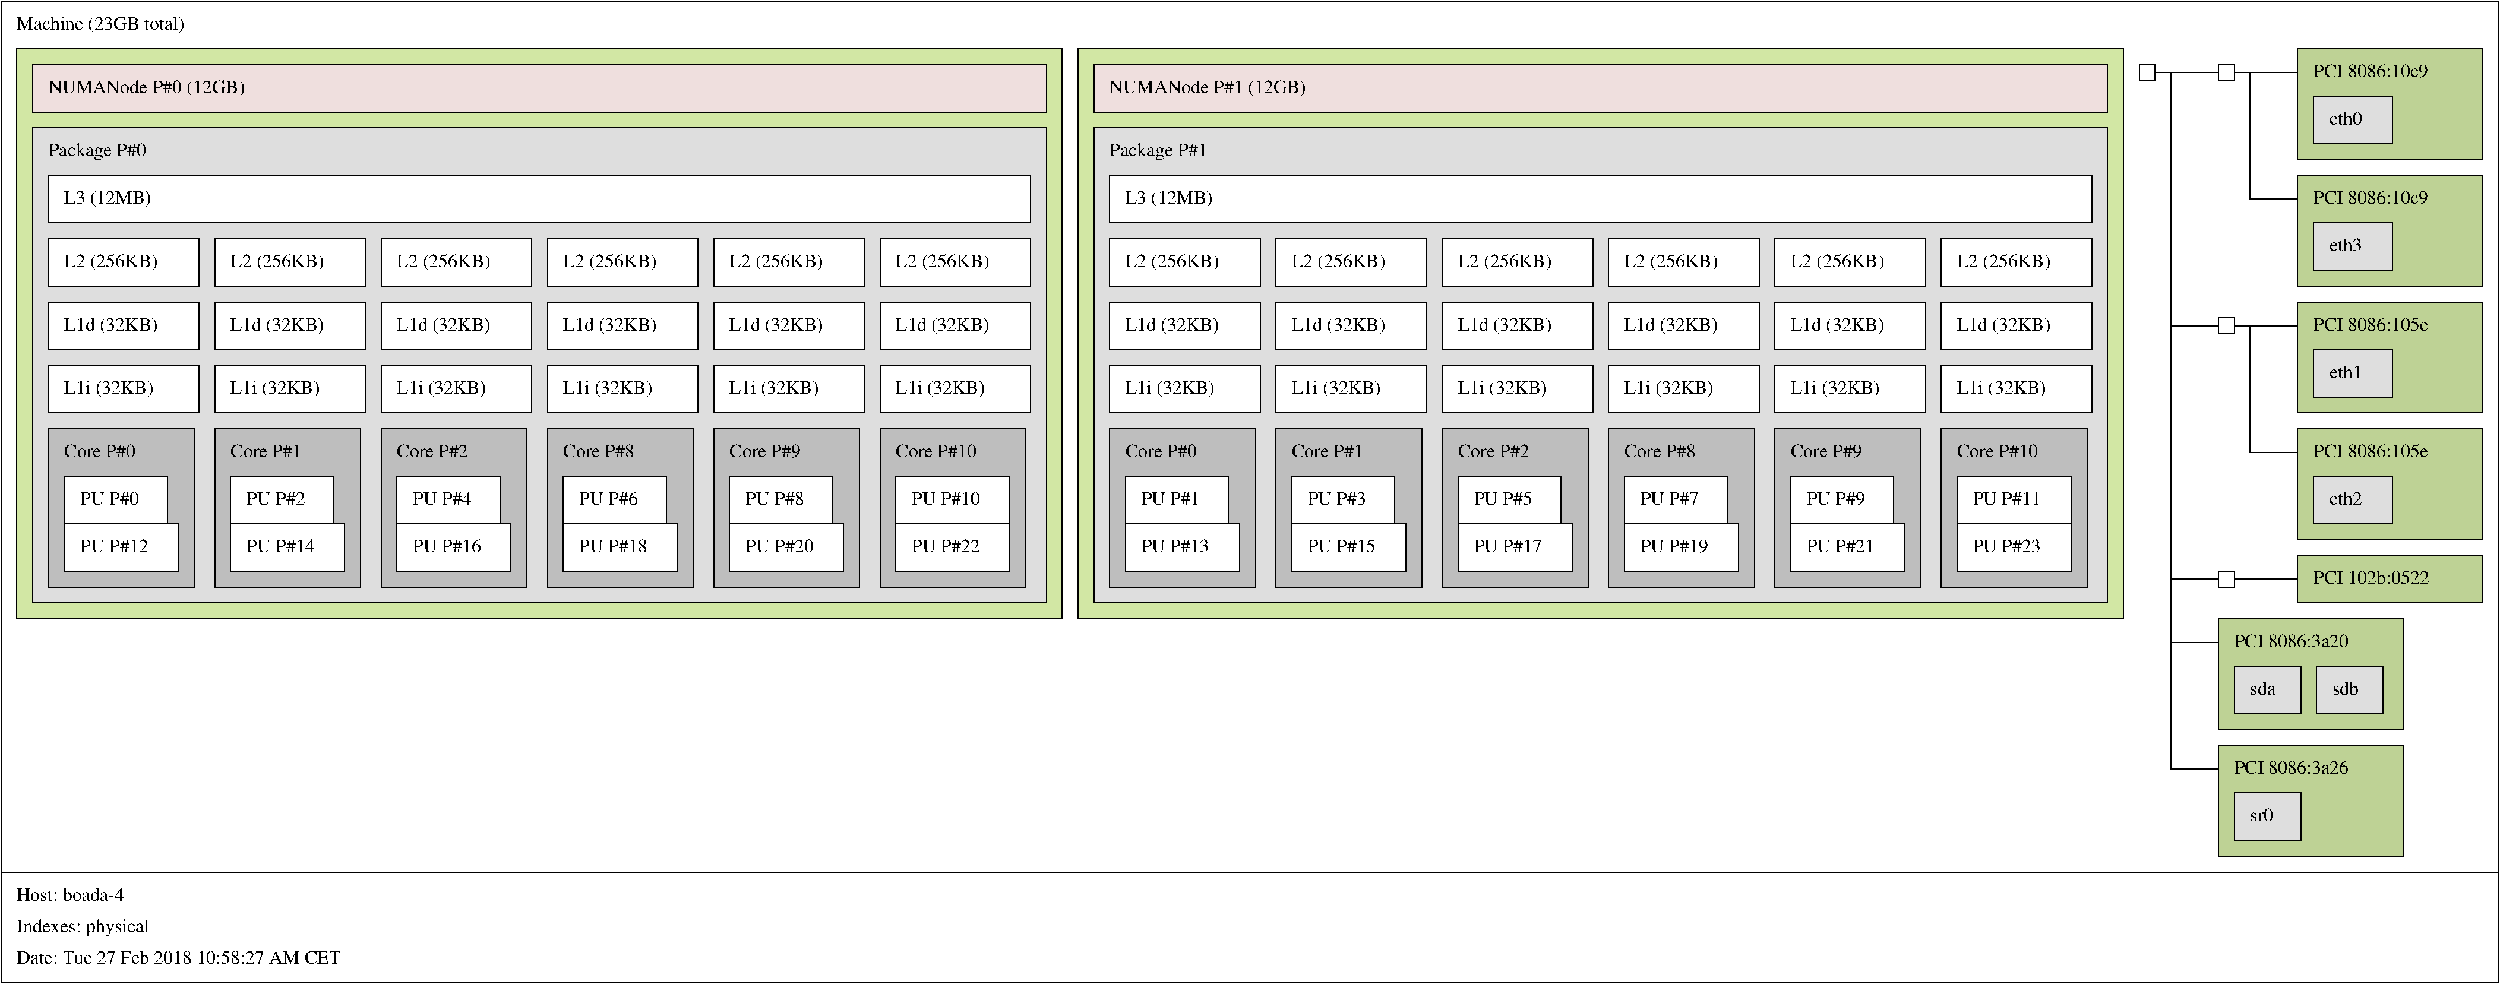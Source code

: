 #FIG 3.2  Produced by hwloc's lstopo
Landscape
Center
Inches
letter
100.00
Single
-2
1200 2
0 32 #d2e7a4
0 33 #dedede
0 34 #efdfde
0 35 #bebebe
0 36 #00ff00
0 37 #ff0000
0 38 #e7ffb5
0 39 #bed295
2 2 0 1 0 7 100 -1 20 0.0 0 0 -1 0 0 5
	 0 0 31540 0 31540 11000 0 11000 0 0
4 0 0 99 -1 0 16 0.0 4 160 3200 200 360 Machine (23GB total)\001
2 2 0 1 0 32 99 -1 20 0.0 0 0 -1 0 0 5
	 200 600 13400 600 13400 7800 200 7800 200 600
2 2 0 1 0 34 98 -1 20 0.0 0 0 -1 0 0 5
	 400 800 13200 800 13200 1400 400 1400 400 800
4 0 0 97 -1 0 16 0.0 4 160 3040 600 1160 NUMANode P#0 (12GB)\001
2 2 0 1 0 33 98 -1 20 0.0 0 0 -1 0 0 5
	 400 1600 13200 1600 13200 7600 400 7600 400 1600
4 0 0 97 -1 0 16 0.0 4 160 1760 600 1960 Package P#0\001
2 2 0 1 0 7 97 -1 20 0.0 0 0 -1 0 0 5
	 600 2200 13000 2200 13000 2800 600 2800 600 2200
4 0 0 96 -1 0 16 0.0 4 160 1440 800 2560 L3 (12MB)\001
2 2 0 1 0 7 96 -1 20 0.0 0 0 -1 0 0 5
	 600 3000 2500 3000 2500 3600 600 3600 600 3000
4 0 0 95 -1 0 16 0.0 4 160 1600 800 3360 L2 (256KB)\001
2 2 0 1 0 7 95 -1 20 0.0 0 0 -1 0 0 5
	 600 3800 2500 3800 2500 4400 600 4400 600 3800
4 0 0 94 -1 0 16 0.0 4 160 1600 800 4160 L1d (32KB)\001
2 2 0 1 0 7 94 -1 20 0.0 0 0 -1 0 0 5
	 600 4600 2500 4600 2500 5200 600 5200 600 4600
4 0 0 93 -1 0 16 0.0 4 160 1600 800 4960 L1i (32KB)\001
2 2 0 1 0 35 93 -1 20 0.0 0 0 -1 0 0 5
	 600 5400 2440 5400 2440 7400 600 7400 600 5400
4 0 0 92 -1 0 16 0.0 4 160 1280 800 5760 Core P#0\001
2 2 0 1 0 7 92 -1 20 0.0 0 0 -1 0 0 5
	 800 6000 2100 6000 2100 6600 800 6600 800 6000
4 0 0 91 -1 0 16 0.0 4 160 960 1000 6360 PU P#0\001
2 2 0 1 0 7 92 -1 20 0.0 0 0 -1 0 0 5
	 800 6600 2240 6600 2240 7200 800 7200 800 6600
4 0 0 91 -1 0 16 0.0 4 160 1120 1000 6960 PU P#12\001
2 2 0 1 0 7 96 -1 20 0.0 0 0 -1 0 0 5
	 2700 3000 4600 3000 4600 3600 2700 3600 2700 3000
4 0 0 95 -1 0 16 0.0 4 160 1600 2900 3360 L2 (256KB)\001
2 2 0 1 0 7 95 -1 20 0.0 0 0 -1 0 0 5
	 2700 3800 4600 3800 4600 4400 2700 4400 2700 3800
4 0 0 94 -1 0 16 0.0 4 160 1600 2900 4160 L1d (32KB)\001
2 2 0 1 0 7 94 -1 20 0.0 0 0 -1 0 0 5
	 2700 4600 4600 4600 4600 5200 2700 5200 2700 4600
4 0 0 93 -1 0 16 0.0 4 160 1600 2900 4960 L1i (32KB)\001
2 2 0 1 0 35 93 -1 20 0.0 0 0 -1 0 0 5
	 2700 5400 4540 5400 4540 7400 2700 7400 2700 5400
4 0 0 92 -1 0 16 0.0 4 160 1280 2900 5760 Core P#1\001
2 2 0 1 0 7 92 -1 20 0.0 0 0 -1 0 0 5
	 2900 6000 4200 6000 4200 6600 2900 6600 2900 6000
4 0 0 91 -1 0 16 0.0 4 160 960 3100 6360 PU P#2\001
2 2 0 1 0 7 92 -1 20 0.0 0 0 -1 0 0 5
	 2900 6600 4340 6600 4340 7200 2900 7200 2900 6600
4 0 0 91 -1 0 16 0.0 4 160 1120 3100 6960 PU P#14\001
2 2 0 1 0 7 96 -1 20 0.0 0 0 -1 0 0 5
	 4800 3000 6700 3000 6700 3600 4800 3600 4800 3000
4 0 0 95 -1 0 16 0.0 4 160 1600 5000 3360 L2 (256KB)\001
2 2 0 1 0 7 95 -1 20 0.0 0 0 -1 0 0 5
	 4800 3800 6700 3800 6700 4400 4800 4400 4800 3800
4 0 0 94 -1 0 16 0.0 4 160 1600 5000 4160 L1d (32KB)\001
2 2 0 1 0 7 94 -1 20 0.0 0 0 -1 0 0 5
	 4800 4600 6700 4600 6700 5200 4800 5200 4800 4600
4 0 0 93 -1 0 16 0.0 4 160 1600 5000 4960 L1i (32KB)\001
2 2 0 1 0 35 93 -1 20 0.0 0 0 -1 0 0 5
	 4800 5400 6640 5400 6640 7400 4800 7400 4800 5400
4 0 0 92 -1 0 16 0.0 4 160 1280 5000 5760 Core P#2\001
2 2 0 1 0 7 92 -1 20 0.0 0 0 -1 0 0 5
	 5000 6000 6300 6000 6300 6600 5000 6600 5000 6000
4 0 0 91 -1 0 16 0.0 4 160 960 5200 6360 PU P#4\001
2 2 0 1 0 7 92 -1 20 0.0 0 0 -1 0 0 5
	 5000 6600 6440 6600 6440 7200 5000 7200 5000 6600
4 0 0 91 -1 0 16 0.0 4 160 1120 5200 6960 PU P#16\001
2 2 0 1 0 7 96 -1 20 0.0 0 0 -1 0 0 5
	 6900 3000 8800 3000 8800 3600 6900 3600 6900 3000
4 0 0 95 -1 0 16 0.0 4 160 1600 7100 3360 L2 (256KB)\001
2 2 0 1 0 7 95 -1 20 0.0 0 0 -1 0 0 5
	 6900 3800 8800 3800 8800 4400 6900 4400 6900 3800
4 0 0 94 -1 0 16 0.0 4 160 1600 7100 4160 L1d (32KB)\001
2 2 0 1 0 7 94 -1 20 0.0 0 0 -1 0 0 5
	 6900 4600 8800 4600 8800 5200 6900 5200 6900 4600
4 0 0 93 -1 0 16 0.0 4 160 1600 7100 4960 L1i (32KB)\001
2 2 0 1 0 35 93 -1 20 0.0 0 0 -1 0 0 5
	 6900 5400 8740 5400 8740 7400 6900 7400 6900 5400
4 0 0 92 -1 0 16 0.0 4 160 1280 7100 5760 Core P#8\001
2 2 0 1 0 7 92 -1 20 0.0 0 0 -1 0 0 5
	 7100 6000 8400 6000 8400 6600 7100 6600 7100 6000
4 0 0 91 -1 0 16 0.0 4 160 960 7300 6360 PU P#6\001
2 2 0 1 0 7 92 -1 20 0.0 0 0 -1 0 0 5
	 7100 6600 8540 6600 8540 7200 7100 7200 7100 6600
4 0 0 91 -1 0 16 0.0 4 160 1120 7300 6960 PU P#18\001
2 2 0 1 0 7 96 -1 20 0.0 0 0 -1 0 0 5
	 9000 3000 10900 3000 10900 3600 9000 3600 9000 3000
4 0 0 95 -1 0 16 0.0 4 160 1600 9200 3360 L2 (256KB)\001
2 2 0 1 0 7 95 -1 20 0.0 0 0 -1 0 0 5
	 9000 3800 10900 3800 10900 4400 9000 4400 9000 3800
4 0 0 94 -1 0 16 0.0 4 160 1600 9200 4160 L1d (32KB)\001
2 2 0 1 0 7 94 -1 20 0.0 0 0 -1 0 0 5
	 9000 4600 10900 4600 10900 5200 9000 5200 9000 4600
4 0 0 93 -1 0 16 0.0 4 160 1600 9200 4960 L1i (32KB)\001
2 2 0 1 0 35 93 -1 20 0.0 0 0 -1 0 0 5
	 9000 5400 10840 5400 10840 7400 9000 7400 9000 5400
4 0 0 92 -1 0 16 0.0 4 160 1280 9200 5760 Core P#9\001
2 2 0 1 0 7 92 -1 20 0.0 0 0 -1 0 0 5
	 9200 6000 10500 6000 10500 6600 9200 6600 9200 6000
4 0 0 91 -1 0 16 0.0 4 160 960 9400 6360 PU P#8\001
2 2 0 1 0 7 92 -1 20 0.0 0 0 -1 0 0 5
	 9200 6600 10640 6600 10640 7200 9200 7200 9200 6600
4 0 0 91 -1 0 16 0.0 4 160 1120 9400 6960 PU P#20\001
2 2 0 1 0 7 96 -1 20 0.0 0 0 -1 0 0 5
	 11100 3000 13000 3000 13000 3600 11100 3600 11100 3000
4 0 0 95 -1 0 16 0.0 4 160 1600 11300 3360 L2 (256KB)\001
2 2 0 1 0 7 95 -1 20 0.0 0 0 -1 0 0 5
	 11100 3800 13000 3800 13000 4400 11100 4400 11100 3800
4 0 0 94 -1 0 16 0.0 4 160 1600 11300 4160 L1d (32KB)\001
2 2 0 1 0 7 94 -1 20 0.0 0 0 -1 0 0 5
	 11100 4600 13000 4600 13000 5200 11100 5200 11100 4600
4 0 0 93 -1 0 16 0.0 4 160 1600 11300 4960 L1i (32KB)\001
2 2 0 1 0 35 93 -1 20 0.0 0 0 -1 0 0 5
	 11100 5400 12940 5400 12940 7400 11100 7400 11100 5400
4 0 0 92 -1 0 16 0.0 4 160 1440 11300 5760 Core P#10\001
2 2 0 1 0 7 92 -1 20 0.0 0 0 -1 0 0 5
	 11300 6000 12740 6000 12740 6600 11300 6600 11300 6000
4 0 0 91 -1 0 16 0.0 4 160 1120 11500 6360 PU P#10\001
2 2 0 1 0 7 92 -1 20 0.0 0 0 -1 0 0 5
	 11300 6600 12740 6600 12740 7200 11300 7200 11300 6600
4 0 0 91 -1 0 16 0.0 4 160 1120 11500 6960 PU P#22\001
2 2 0 1 0 32 99 -1 20 0.0 0 0 -1 0 0 5
	 13600 600 26800 600 26800 7800 13600 7800 13600 600
2 2 0 1 0 34 98 -1 20 0.0 0 0 -1 0 0 5
	 13800 800 26600 800 26600 1400 13800 1400 13800 800
4 0 0 97 -1 0 16 0.0 4 160 3040 14000 1160 NUMANode P#1 (12GB)\001
2 2 0 1 0 33 98 -1 20 0.0 0 0 -1 0 0 5
	 13800 1600 26600 1600 26600 7600 13800 7600 13800 1600
4 0 0 97 -1 0 16 0.0 4 160 1760 14000 1960 Package P#1\001
2 2 0 1 0 7 97 -1 20 0.0 0 0 -1 0 0 5
	 14000 2200 26400 2200 26400 2800 14000 2800 14000 2200
4 0 0 96 -1 0 16 0.0 4 160 1440 14200 2560 L3 (12MB)\001
2 2 0 1 0 7 96 -1 20 0.0 0 0 -1 0 0 5
	 14000 3000 15900 3000 15900 3600 14000 3600 14000 3000
4 0 0 95 -1 0 16 0.0 4 160 1600 14200 3360 L2 (256KB)\001
2 2 0 1 0 7 95 -1 20 0.0 0 0 -1 0 0 5
	 14000 3800 15900 3800 15900 4400 14000 4400 14000 3800
4 0 0 94 -1 0 16 0.0 4 160 1600 14200 4160 L1d (32KB)\001
2 2 0 1 0 7 94 -1 20 0.0 0 0 -1 0 0 5
	 14000 4600 15900 4600 15900 5200 14000 5200 14000 4600
4 0 0 93 -1 0 16 0.0 4 160 1600 14200 4960 L1i (32KB)\001
2 2 0 1 0 35 93 -1 20 0.0 0 0 -1 0 0 5
	 14000 5400 15840 5400 15840 7400 14000 7400 14000 5400
4 0 0 92 -1 0 16 0.0 4 160 1280 14200 5760 Core P#0\001
2 2 0 1 0 7 92 -1 20 0.0 0 0 -1 0 0 5
	 14200 6000 15500 6000 15500 6600 14200 6600 14200 6000
4 0 0 91 -1 0 16 0.0 4 160 960 14400 6360 PU P#1\001
2 2 0 1 0 7 92 -1 20 0.0 0 0 -1 0 0 5
	 14200 6600 15640 6600 15640 7200 14200 7200 14200 6600
4 0 0 91 -1 0 16 0.0 4 160 1120 14400 6960 PU P#13\001
2 2 0 1 0 7 96 -1 20 0.0 0 0 -1 0 0 5
	 16100 3000 18000 3000 18000 3600 16100 3600 16100 3000
4 0 0 95 -1 0 16 0.0 4 160 1600 16300 3360 L2 (256KB)\001
2 2 0 1 0 7 95 -1 20 0.0 0 0 -1 0 0 5
	 16100 3800 18000 3800 18000 4400 16100 4400 16100 3800
4 0 0 94 -1 0 16 0.0 4 160 1600 16300 4160 L1d (32KB)\001
2 2 0 1 0 7 94 -1 20 0.0 0 0 -1 0 0 5
	 16100 4600 18000 4600 18000 5200 16100 5200 16100 4600
4 0 0 93 -1 0 16 0.0 4 160 1600 16300 4960 L1i (32KB)\001
2 2 0 1 0 35 93 -1 20 0.0 0 0 -1 0 0 5
	 16100 5400 17940 5400 17940 7400 16100 7400 16100 5400
4 0 0 92 -1 0 16 0.0 4 160 1280 16300 5760 Core P#1\001
2 2 0 1 0 7 92 -1 20 0.0 0 0 -1 0 0 5
	 16300 6000 17600 6000 17600 6600 16300 6600 16300 6000
4 0 0 91 -1 0 16 0.0 4 160 960 16500 6360 PU P#3\001
2 2 0 1 0 7 92 -1 20 0.0 0 0 -1 0 0 5
	 16300 6600 17740 6600 17740 7200 16300 7200 16300 6600
4 0 0 91 -1 0 16 0.0 4 160 1120 16500 6960 PU P#15\001
2 2 0 1 0 7 96 -1 20 0.0 0 0 -1 0 0 5
	 18200 3000 20100 3000 20100 3600 18200 3600 18200 3000
4 0 0 95 -1 0 16 0.0 4 160 1600 18400 3360 L2 (256KB)\001
2 2 0 1 0 7 95 -1 20 0.0 0 0 -1 0 0 5
	 18200 3800 20100 3800 20100 4400 18200 4400 18200 3800
4 0 0 94 -1 0 16 0.0 4 160 1600 18400 4160 L1d (32KB)\001
2 2 0 1 0 7 94 -1 20 0.0 0 0 -1 0 0 5
	 18200 4600 20100 4600 20100 5200 18200 5200 18200 4600
4 0 0 93 -1 0 16 0.0 4 160 1600 18400 4960 L1i (32KB)\001
2 2 0 1 0 35 93 -1 20 0.0 0 0 -1 0 0 5
	 18200 5400 20040 5400 20040 7400 18200 7400 18200 5400
4 0 0 92 -1 0 16 0.0 4 160 1280 18400 5760 Core P#2\001
2 2 0 1 0 7 92 -1 20 0.0 0 0 -1 0 0 5
	 18400 6000 19700 6000 19700 6600 18400 6600 18400 6000
4 0 0 91 -1 0 16 0.0 4 160 960 18600 6360 PU P#5\001
2 2 0 1 0 7 92 -1 20 0.0 0 0 -1 0 0 5
	 18400 6600 19840 6600 19840 7200 18400 7200 18400 6600
4 0 0 91 -1 0 16 0.0 4 160 1120 18600 6960 PU P#17\001
2 2 0 1 0 7 96 -1 20 0.0 0 0 -1 0 0 5
	 20300 3000 22200 3000 22200 3600 20300 3600 20300 3000
4 0 0 95 -1 0 16 0.0 4 160 1600 20500 3360 L2 (256KB)\001
2 2 0 1 0 7 95 -1 20 0.0 0 0 -1 0 0 5
	 20300 3800 22200 3800 22200 4400 20300 4400 20300 3800
4 0 0 94 -1 0 16 0.0 4 160 1600 20500 4160 L1d (32KB)\001
2 2 0 1 0 7 94 -1 20 0.0 0 0 -1 0 0 5
	 20300 4600 22200 4600 22200 5200 20300 5200 20300 4600
4 0 0 93 -1 0 16 0.0 4 160 1600 20500 4960 L1i (32KB)\001
2 2 0 1 0 35 93 -1 20 0.0 0 0 -1 0 0 5
	 20300 5400 22140 5400 22140 7400 20300 7400 20300 5400
4 0 0 92 -1 0 16 0.0 4 160 1280 20500 5760 Core P#8\001
2 2 0 1 0 7 92 -1 20 0.0 0 0 -1 0 0 5
	 20500 6000 21800 6000 21800 6600 20500 6600 20500 6000
4 0 0 91 -1 0 16 0.0 4 160 960 20700 6360 PU P#7\001
2 2 0 1 0 7 92 -1 20 0.0 0 0 -1 0 0 5
	 20500 6600 21940 6600 21940 7200 20500 7200 20500 6600
4 0 0 91 -1 0 16 0.0 4 160 1120 20700 6960 PU P#19\001
2 2 0 1 0 7 96 -1 20 0.0 0 0 -1 0 0 5
	 22400 3000 24300 3000 24300 3600 22400 3600 22400 3000
4 0 0 95 -1 0 16 0.0 4 160 1600 22600 3360 L2 (256KB)\001
2 2 0 1 0 7 95 -1 20 0.0 0 0 -1 0 0 5
	 22400 3800 24300 3800 24300 4400 22400 4400 22400 3800
4 0 0 94 -1 0 16 0.0 4 160 1600 22600 4160 L1d (32KB)\001
2 2 0 1 0 7 94 -1 20 0.0 0 0 -1 0 0 5
	 22400 4600 24300 4600 24300 5200 22400 5200 22400 4600
4 0 0 93 -1 0 16 0.0 4 160 1600 22600 4960 L1i (32KB)\001
2 2 0 1 0 35 93 -1 20 0.0 0 0 -1 0 0 5
	 22400 5400 24240 5400 24240 7400 22400 7400 22400 5400
4 0 0 92 -1 0 16 0.0 4 160 1280 22600 5760 Core P#9\001
2 2 0 1 0 7 92 -1 20 0.0 0 0 -1 0 0 5
	 22600 6000 23900 6000 23900 6600 22600 6600 22600 6000
4 0 0 91 -1 0 16 0.0 4 160 960 22800 6360 PU P#9\001
2 2 0 1 0 7 92 -1 20 0.0 0 0 -1 0 0 5
	 22600 6600 24040 6600 24040 7200 22600 7200 22600 6600
4 0 0 91 -1 0 16 0.0 4 160 1120 22800 6960 PU P#21\001
2 2 0 1 0 7 96 -1 20 0.0 0 0 -1 0 0 5
	 24500 3000 26400 3000 26400 3600 24500 3600 24500 3000
4 0 0 95 -1 0 16 0.0 4 160 1600 24700 3360 L2 (256KB)\001
2 2 0 1 0 7 95 -1 20 0.0 0 0 -1 0 0 5
	 24500 3800 26400 3800 26400 4400 24500 4400 24500 3800
4 0 0 94 -1 0 16 0.0 4 160 1600 24700 4160 L1d (32KB)\001
2 2 0 1 0 7 94 -1 20 0.0 0 0 -1 0 0 5
	 24500 4600 26400 4600 26400 5200 24500 5200 24500 4600
4 0 0 93 -1 0 16 0.0 4 160 1600 24700 4960 L1i (32KB)\001
2 2 0 1 0 35 93 -1 20 0.0 0 0 -1 0 0 5
	 24500 5400 26340 5400 26340 7400 24500 7400 24500 5400
4 0 0 92 -1 0 16 0.0 4 160 1440 24700 5760 Core P#10\001
2 2 0 1 0 7 92 -1 20 0.0 0 0 -1 0 0 5
	 24700 6000 26140 6000 26140 6600 24700 6600 24700 6000
4 0 0 91 -1 0 16 0.0 4 160 1120 24900 6360 PU P#11\001
2 2 0 1 0 7 92 -1 20 0.0 0 0 -1 0 0 5
	 24700 6600 26140 6600 26140 7200 24700 7200 24700 6600
4 0 0 91 -1 0 16 0.0 4 160 1120 24900 6960 PU P#23\001
2 2 0 1 0 7 99 -1 20 0.0 0 0 -1 0 0 5
	 27000 800 27200 800 27200 1000 27000 1000 27000 800
2 1 0 1 0 0 99 -1 -1 0.0 0 0 -1 0 0 2
	 27200 900 27400 900
2 2 0 1 0 7 98 -1 20 0.0 0 0 -1 0 0 5
	 28000 800 28200 800 28200 1000 28000 1000 28000 800
2 1 0 1 0 0 98 -1 -1 0.0 0 0 -1 0 0 2
	 28200 900 28400 900
2 2 0 1 0 39 97 -1 20 0.0 0 0 -1 0 0 5
	 29000 600 31340 600 31340 2000 29000 2000 29000 600
4 0 0 96 -1 0 16 0.0 4 160 2080 29200 960 PCI 8086:10c9\001
2 2 0 1 0 33 96 -1 20 0.0 0 0 -1 0 0 5
	 29200 1200 30200 1200 30200 1800 29200 1800 29200 1200
4 0 0 95 -1 0 16 0.0 4 160 640 29400 1560 eth0\001
2 1 0 1 0 0 98 -1 -1 0.0 0 0 -1 0 0 2
	 28400 900 29000 900
2 2 0 1 0 39 97 -1 20 0.0 0 0 -1 0 0 5
	 29000 2200 31340 2200 31340 3600 29000 3600 29000 2200
4 0 0 96 -1 0 16 0.0 4 160 2080 29200 2560 PCI 8086:10c9\001
2 2 0 1 0 33 96 -1 20 0.0 0 0 -1 0 0 5
	 29200 2800 30200 2800 30200 3400 29200 3400 29200 2800
4 0 0 95 -1 0 16 0.0 4 160 640 29400 3160 eth3\001
2 1 0 1 0 0 98 -1 -1 0.0 0 0 -1 0 0 2
	 28400 2500 29000 2500
2 1 0 1 0 0 98 -1 -1 0.0 0 0 -1 0 0 2
	 28400 900 28400 2500
2 1 0 1 0 0 99 -1 -1 0.0 0 0 -1 0 0 2
	 27400 900 28000 900
2 2 0 1 0 7 98 -1 20 0.0 0 0 -1 0 0 5
	 28000 4000 28200 4000 28200 4200 28000 4200 28000 4000
2 1 0 1 0 0 98 -1 -1 0.0 0 0 -1 0 0 2
	 28200 4100 28400 4100
2 2 0 1 0 39 97 -1 20 0.0 0 0 -1 0 0 5
	 29000 3800 31340 3800 31340 5200 29000 5200 29000 3800
4 0 0 96 -1 0 16 0.0 4 160 2080 29200 4160 PCI 8086:105e\001
2 2 0 1 0 33 96 -1 20 0.0 0 0 -1 0 0 5
	 29200 4400 30200 4400 30200 5000 29200 5000 29200 4400
4 0 0 95 -1 0 16 0.0 4 160 640 29400 4760 eth1\001
2 1 0 1 0 0 98 -1 -1 0.0 0 0 -1 0 0 2
	 28400 4100 29000 4100
2 2 0 1 0 39 97 -1 20 0.0 0 0 -1 0 0 5
	 29000 5400 31340 5400 31340 6800 29000 6800 29000 5400
4 0 0 96 -1 0 16 0.0 4 160 2080 29200 5760 PCI 8086:105e\001
2 2 0 1 0 33 96 -1 20 0.0 0 0 -1 0 0 5
	 29200 6000 30200 6000 30200 6600 29200 6600 29200 6000
4 0 0 95 -1 0 16 0.0 4 160 640 29400 6360 eth2\001
2 1 0 1 0 0 98 -1 -1 0.0 0 0 -1 0 0 2
	 28400 5700 29000 5700
2 1 0 1 0 0 98 -1 -1 0.0 0 0 -1 0 0 2
	 28400 4100 28400 5700
2 1 0 1 0 0 99 -1 -1 0.0 0 0 -1 0 0 2
	 27400 4100 28000 4100
2 2 0 1 0 7 98 -1 20 0.0 0 0 -1 0 0 5
	 28000 7200 28200 7200 28200 7400 28000 7400 28000 7200
2 1 0 1 0 0 98 -1 -1 0.0 0 0 -1 0 0 2
	 28200 7300 28400 7300
2 2 0 1 0 39 97 -1 20 0.0 0 0 -1 0 0 5
	 29000 7000 31340 7000 31340 7600 29000 7600 29000 7000
4 0 0 96 -1 0 16 0.0 4 160 2080 29200 7360 PCI 102b:0522\001
2 1 0 1 0 0 98 -1 -1 0.0 0 0 -1 0 0 2
	 28400 7300 29000 7300
2 1 0 1 0 0 98 -1 -1 0.0 0 0 -1 0 0 2
	 28400 7300 28400 7300
2 1 0 1 0 0 99 -1 -1 0.0 0 0 -1 0 0 2
	 27400 7300 28000 7300
2 2 0 1 0 39 98 -1 20 0.0 0 0 -1 0 0 5
	 28000 7800 30340 7800 30340 9200 28000 9200 28000 7800
4 0 0 97 -1 0 16 0.0 4 160 2080 28200 8160 PCI 8086:3a20\001
2 2 0 1 0 33 97 -1 20 0.0 0 0 -1 0 0 5
	 28200 8400 29040 8400 29040 9000 28200 9000 28200 8400
4 0 0 96 -1 0 16 0.0 4 160 480 28400 8760 sda\001
2 2 0 1 0 33 97 -1 20 0.0 0 0 -1 0 0 5
	 29240 8400 30080 8400 30080 9000 29240 9000 29240 8400
4 0 0 96 -1 0 16 0.0 4 160 480 29440 8760 sdb\001
2 1 0 1 0 0 99 -1 -1 0.0 0 0 -1 0 0 2
	 27400 8100 28000 8100
2 2 0 1 0 39 98 -1 20 0.0 0 0 -1 0 0 5
	 28000 9400 30340 9400 30340 10800 28000 10800 28000 9400
4 0 0 97 -1 0 16 0.0 4 160 2080 28200 9760 PCI 8086:3a26\001
2 2 0 1 0 33 97 -1 20 0.0 0 0 -1 0 0 5
	 28200 10000 29040 10000 29040 10600 28200 10600 28200 10000
4 0 0 96 -1 0 16 0.0 4 160 480 28400 10360 sr0\001
2 1 0 1 0 0 99 -1 -1 0.0 0 0 -1 0 0 2
	 27400 9700 28000 9700
2 1 0 1 0 0 99 -1 -1 0.0 0 0 -1 0 0 2
	 27400 900 27400 9700
2 2 0 1 0 7 100 -1 20 0.0 0 0 -1 0 0 5
	 0 11000 31540 11000 31540 12400 0 12400 0 11000
4 0 0 100 -1 0 16 0.0 4 160 2080 200 11360 Host: boada-4\001
4 0 0 100 -1 0 16 0.0 4 160 2720 200 11760 Indexes: physical\001
4 0 0 100 -1 0 16 0.0 4 160 5920 200 12160 Date: Tue 27 Feb 2018 10:58:27 AM CET\001

